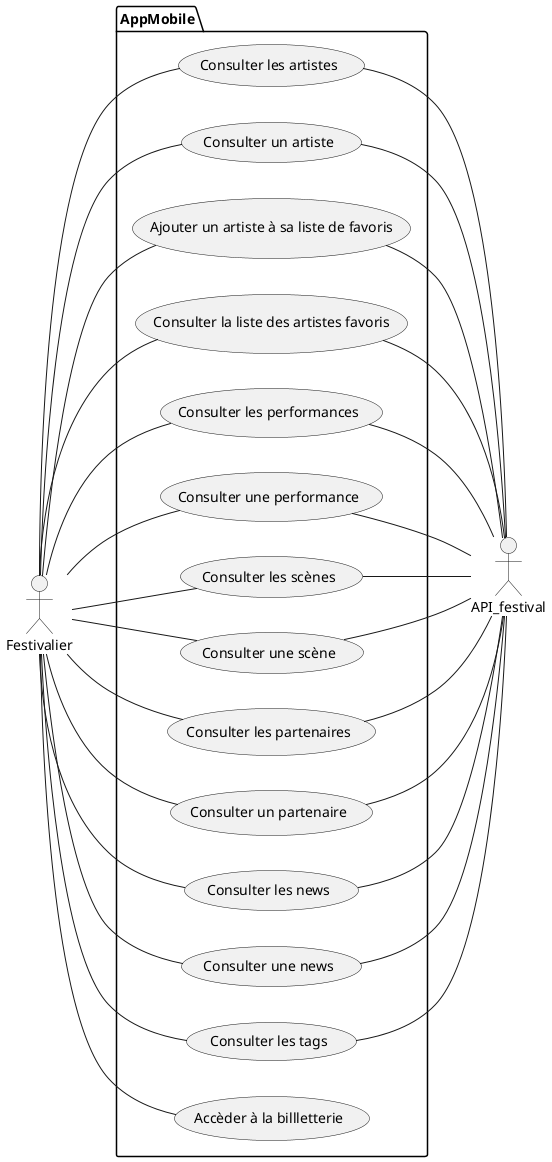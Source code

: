 @startuml use case app mobile
left to right direction
actor Festivalier as f
actor API_festival as api
package AppMobile {
    usecase "Consulter les artistes" as uc1
    usecase "Consulter un artiste" as uc2
    usecase "Ajouter un artiste à sa liste de favoris" as uc3
    usecase "Consulter la liste des artistes favoris" as uc4
    usecase "Consulter les performances" as uc5
    usecase "Consulter une performance" as uc6
    usecase "Consulter les scènes" as uc7
    usecase "Consulter une scène" as uc8
    usecase "Consulter les partenaires" as uc9
    usecase "Consulter un partenaire" as uc10
    usecase "Consulter les news" as uc11
    usecase "Consulter une news" as uc12
    usecase "Consulter les tags" as uc13
    usecase "Accèder à la billletterie" as uc14
}

f -- uc1
f -- uc2
f -- uc3
f -- uc4
f -- uc5
f -- uc6
f -- uc7
f -- uc8
f -- uc9
f -- uc10
f -- uc11
f -- uc12
f -- uc13
f -- uc14
uc1 -- api
uc2 -- api
uc3 -- api
uc4 -- api
uc5 -- api
uc6 -- api
uc7 -- api
uc8 -- api
uc9 -- api
uc10 -- api
uc11 -- api
uc12 -- api
uc13 -- api
